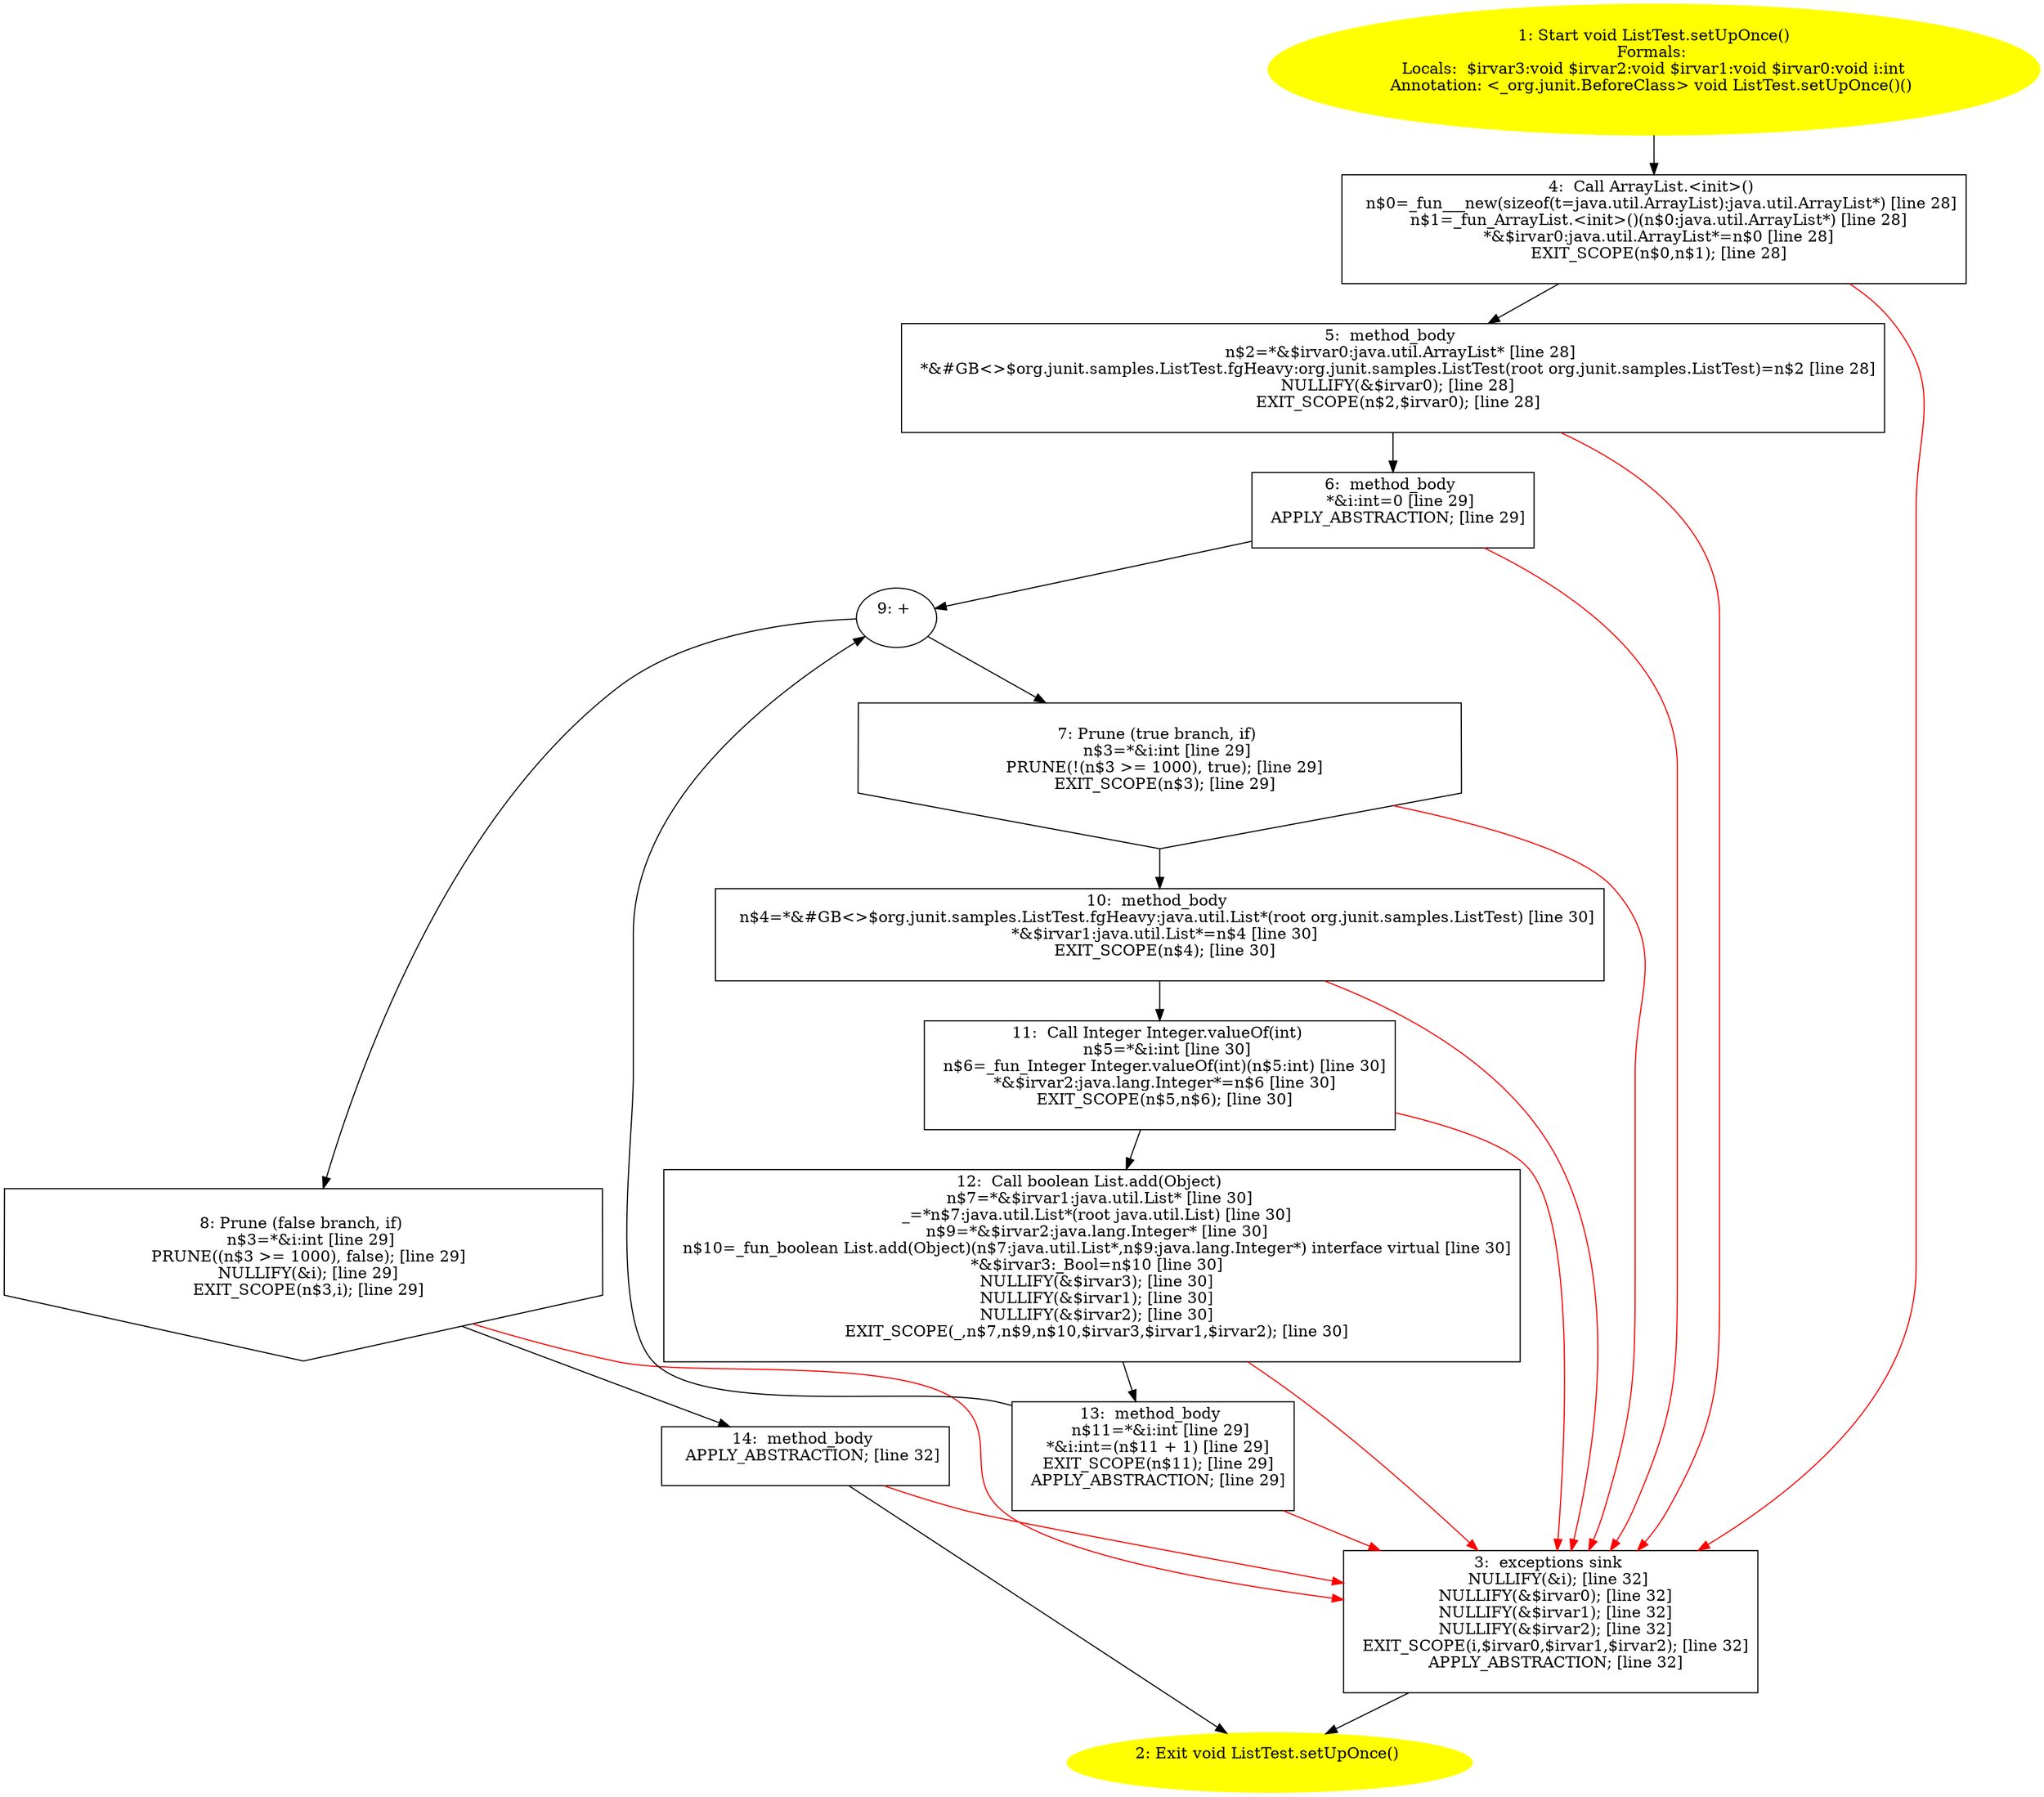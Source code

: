 /* @generated */
digraph cfg {
"org.junit.samples.ListTest.setUpOnce():void.778bbd71f19e47dfb341093895aa1c70_1" [label="1: Start void ListTest.setUpOnce()\nFormals: \nLocals:  $irvar3:void $irvar2:void $irvar1:void $irvar0:void i:int\nAnnotation: <_org.junit.BeforeClass> void ListTest.setUpOnce()() \n  " color=yellow style=filled]
	

	 "org.junit.samples.ListTest.setUpOnce():void.778bbd71f19e47dfb341093895aa1c70_1" -> "org.junit.samples.ListTest.setUpOnce():void.778bbd71f19e47dfb341093895aa1c70_4" ;
"org.junit.samples.ListTest.setUpOnce():void.778bbd71f19e47dfb341093895aa1c70_2" [label="2: Exit void ListTest.setUpOnce() \n  " color=yellow style=filled]
	

"org.junit.samples.ListTest.setUpOnce():void.778bbd71f19e47dfb341093895aa1c70_3" [label="3:  exceptions sink \n   NULLIFY(&i); [line 32]\n  NULLIFY(&$irvar0); [line 32]\n  NULLIFY(&$irvar1); [line 32]\n  NULLIFY(&$irvar2); [line 32]\n  EXIT_SCOPE(i,$irvar0,$irvar1,$irvar2); [line 32]\n  APPLY_ABSTRACTION; [line 32]\n " shape="box"]
	

	 "org.junit.samples.ListTest.setUpOnce():void.778bbd71f19e47dfb341093895aa1c70_3" -> "org.junit.samples.ListTest.setUpOnce():void.778bbd71f19e47dfb341093895aa1c70_2" ;
"org.junit.samples.ListTest.setUpOnce():void.778bbd71f19e47dfb341093895aa1c70_4" [label="4:  Call ArrayList.<init>() \n   n$0=_fun___new(sizeof(t=java.util.ArrayList):java.util.ArrayList*) [line 28]\n  n$1=_fun_ArrayList.<init>()(n$0:java.util.ArrayList*) [line 28]\n  *&$irvar0:java.util.ArrayList*=n$0 [line 28]\n  EXIT_SCOPE(n$0,n$1); [line 28]\n " shape="box"]
	

	 "org.junit.samples.ListTest.setUpOnce():void.778bbd71f19e47dfb341093895aa1c70_4" -> "org.junit.samples.ListTest.setUpOnce():void.778bbd71f19e47dfb341093895aa1c70_5" ;
	 "org.junit.samples.ListTest.setUpOnce():void.778bbd71f19e47dfb341093895aa1c70_4" -> "org.junit.samples.ListTest.setUpOnce():void.778bbd71f19e47dfb341093895aa1c70_3" [color="red" ];
"org.junit.samples.ListTest.setUpOnce():void.778bbd71f19e47dfb341093895aa1c70_5" [label="5:  method_body \n   n$2=*&$irvar0:java.util.ArrayList* [line 28]\n  *&#GB<>$org.junit.samples.ListTest.fgHeavy:org.junit.samples.ListTest(root org.junit.samples.ListTest)=n$2 [line 28]\n  NULLIFY(&$irvar0); [line 28]\n  EXIT_SCOPE(n$2,$irvar0); [line 28]\n " shape="box"]
	

	 "org.junit.samples.ListTest.setUpOnce():void.778bbd71f19e47dfb341093895aa1c70_5" -> "org.junit.samples.ListTest.setUpOnce():void.778bbd71f19e47dfb341093895aa1c70_6" ;
	 "org.junit.samples.ListTest.setUpOnce():void.778bbd71f19e47dfb341093895aa1c70_5" -> "org.junit.samples.ListTest.setUpOnce():void.778bbd71f19e47dfb341093895aa1c70_3" [color="red" ];
"org.junit.samples.ListTest.setUpOnce():void.778bbd71f19e47dfb341093895aa1c70_6" [label="6:  method_body \n   *&i:int=0 [line 29]\n  APPLY_ABSTRACTION; [line 29]\n " shape="box"]
	

	 "org.junit.samples.ListTest.setUpOnce():void.778bbd71f19e47dfb341093895aa1c70_6" -> "org.junit.samples.ListTest.setUpOnce():void.778bbd71f19e47dfb341093895aa1c70_9" ;
	 "org.junit.samples.ListTest.setUpOnce():void.778bbd71f19e47dfb341093895aa1c70_6" -> "org.junit.samples.ListTest.setUpOnce():void.778bbd71f19e47dfb341093895aa1c70_3" [color="red" ];
"org.junit.samples.ListTest.setUpOnce():void.778bbd71f19e47dfb341093895aa1c70_7" [label="7: Prune (true branch, if) \n   n$3=*&i:int [line 29]\n  PRUNE(!(n$3 >= 1000), true); [line 29]\n  EXIT_SCOPE(n$3); [line 29]\n " shape="invhouse"]
	

	 "org.junit.samples.ListTest.setUpOnce():void.778bbd71f19e47dfb341093895aa1c70_7" -> "org.junit.samples.ListTest.setUpOnce():void.778bbd71f19e47dfb341093895aa1c70_10" ;
	 "org.junit.samples.ListTest.setUpOnce():void.778bbd71f19e47dfb341093895aa1c70_7" -> "org.junit.samples.ListTest.setUpOnce():void.778bbd71f19e47dfb341093895aa1c70_3" [color="red" ];
"org.junit.samples.ListTest.setUpOnce():void.778bbd71f19e47dfb341093895aa1c70_8" [label="8: Prune (false branch, if) \n   n$3=*&i:int [line 29]\n  PRUNE((n$3 >= 1000), false); [line 29]\n  NULLIFY(&i); [line 29]\n  EXIT_SCOPE(n$3,i); [line 29]\n " shape="invhouse"]
	

	 "org.junit.samples.ListTest.setUpOnce():void.778bbd71f19e47dfb341093895aa1c70_8" -> "org.junit.samples.ListTest.setUpOnce():void.778bbd71f19e47dfb341093895aa1c70_14" ;
	 "org.junit.samples.ListTest.setUpOnce():void.778bbd71f19e47dfb341093895aa1c70_8" -> "org.junit.samples.ListTest.setUpOnce():void.778bbd71f19e47dfb341093895aa1c70_3" [color="red" ];
"org.junit.samples.ListTest.setUpOnce():void.778bbd71f19e47dfb341093895aa1c70_9" [label="9: + \n  " ]
	

	 "org.junit.samples.ListTest.setUpOnce():void.778bbd71f19e47dfb341093895aa1c70_9" -> "org.junit.samples.ListTest.setUpOnce():void.778bbd71f19e47dfb341093895aa1c70_7" ;
	 "org.junit.samples.ListTest.setUpOnce():void.778bbd71f19e47dfb341093895aa1c70_9" -> "org.junit.samples.ListTest.setUpOnce():void.778bbd71f19e47dfb341093895aa1c70_8" ;
"org.junit.samples.ListTest.setUpOnce():void.778bbd71f19e47dfb341093895aa1c70_10" [label="10:  method_body \n   n$4=*&#GB<>$org.junit.samples.ListTest.fgHeavy:java.util.List*(root org.junit.samples.ListTest) [line 30]\n  *&$irvar1:java.util.List*=n$4 [line 30]\n  EXIT_SCOPE(n$4); [line 30]\n " shape="box"]
	

	 "org.junit.samples.ListTest.setUpOnce():void.778bbd71f19e47dfb341093895aa1c70_10" -> "org.junit.samples.ListTest.setUpOnce():void.778bbd71f19e47dfb341093895aa1c70_11" ;
	 "org.junit.samples.ListTest.setUpOnce():void.778bbd71f19e47dfb341093895aa1c70_10" -> "org.junit.samples.ListTest.setUpOnce():void.778bbd71f19e47dfb341093895aa1c70_3" [color="red" ];
"org.junit.samples.ListTest.setUpOnce():void.778bbd71f19e47dfb341093895aa1c70_11" [label="11:  Call Integer Integer.valueOf(int) \n   n$5=*&i:int [line 30]\n  n$6=_fun_Integer Integer.valueOf(int)(n$5:int) [line 30]\n  *&$irvar2:java.lang.Integer*=n$6 [line 30]\n  EXIT_SCOPE(n$5,n$6); [line 30]\n " shape="box"]
	

	 "org.junit.samples.ListTest.setUpOnce():void.778bbd71f19e47dfb341093895aa1c70_11" -> "org.junit.samples.ListTest.setUpOnce():void.778bbd71f19e47dfb341093895aa1c70_12" ;
	 "org.junit.samples.ListTest.setUpOnce():void.778bbd71f19e47dfb341093895aa1c70_11" -> "org.junit.samples.ListTest.setUpOnce():void.778bbd71f19e47dfb341093895aa1c70_3" [color="red" ];
"org.junit.samples.ListTest.setUpOnce():void.778bbd71f19e47dfb341093895aa1c70_12" [label="12:  Call boolean List.add(Object) \n   n$7=*&$irvar1:java.util.List* [line 30]\n  _=*n$7:java.util.List*(root java.util.List) [line 30]\n  n$9=*&$irvar2:java.lang.Integer* [line 30]\n  n$10=_fun_boolean List.add(Object)(n$7:java.util.List*,n$9:java.lang.Integer*) interface virtual [line 30]\n  *&$irvar3:_Bool=n$10 [line 30]\n  NULLIFY(&$irvar3); [line 30]\n  NULLIFY(&$irvar1); [line 30]\n  NULLIFY(&$irvar2); [line 30]\n  EXIT_SCOPE(_,n$7,n$9,n$10,$irvar3,$irvar1,$irvar2); [line 30]\n " shape="box"]
	

	 "org.junit.samples.ListTest.setUpOnce():void.778bbd71f19e47dfb341093895aa1c70_12" -> "org.junit.samples.ListTest.setUpOnce():void.778bbd71f19e47dfb341093895aa1c70_13" ;
	 "org.junit.samples.ListTest.setUpOnce():void.778bbd71f19e47dfb341093895aa1c70_12" -> "org.junit.samples.ListTest.setUpOnce():void.778bbd71f19e47dfb341093895aa1c70_3" [color="red" ];
"org.junit.samples.ListTest.setUpOnce():void.778bbd71f19e47dfb341093895aa1c70_13" [label="13:  method_body \n   n$11=*&i:int [line 29]\n  *&i:int=(n$11 + 1) [line 29]\n  EXIT_SCOPE(n$11); [line 29]\n  APPLY_ABSTRACTION; [line 29]\n " shape="box"]
	

	 "org.junit.samples.ListTest.setUpOnce():void.778bbd71f19e47dfb341093895aa1c70_13" -> "org.junit.samples.ListTest.setUpOnce():void.778bbd71f19e47dfb341093895aa1c70_9" ;
	 "org.junit.samples.ListTest.setUpOnce():void.778bbd71f19e47dfb341093895aa1c70_13" -> "org.junit.samples.ListTest.setUpOnce():void.778bbd71f19e47dfb341093895aa1c70_3" [color="red" ];
"org.junit.samples.ListTest.setUpOnce():void.778bbd71f19e47dfb341093895aa1c70_14" [label="14:  method_body \n   APPLY_ABSTRACTION; [line 32]\n " shape="box"]
	

	 "org.junit.samples.ListTest.setUpOnce():void.778bbd71f19e47dfb341093895aa1c70_14" -> "org.junit.samples.ListTest.setUpOnce():void.778bbd71f19e47dfb341093895aa1c70_2" ;
	 "org.junit.samples.ListTest.setUpOnce():void.778bbd71f19e47dfb341093895aa1c70_14" -> "org.junit.samples.ListTest.setUpOnce():void.778bbd71f19e47dfb341093895aa1c70_3" [color="red" ];
}
